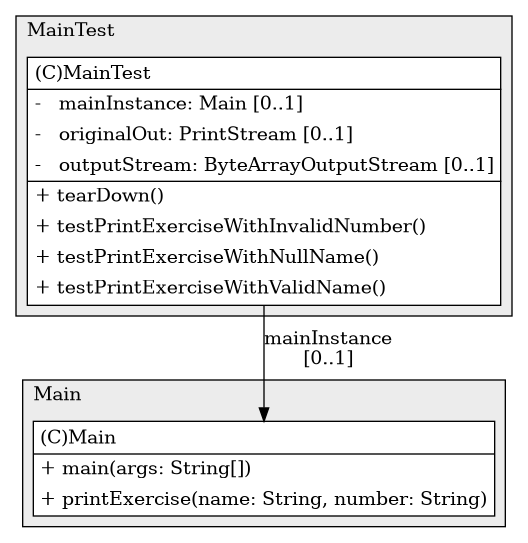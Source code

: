 @startuml

/' diagram meta data start
config=StructureConfiguration;
{
  "projectClassification": {
    "searchMode": "OpenProject", // OpenProject, AllProjects
    "includedProjects": "",
    "pathEndKeywords": "*.impl",
    "isClientPath": "",
    "isClientName": "",
    "isTestPath": "",
    "isTestName": "",
    "isMappingPath": "",
    "isMappingName": "",
    "isDataAccessPath": "",
    "isDataAccessName": "",
    "isDataStructurePath": "",
    "isDataStructureName": "",
    "isInterfaceStructuresPath": "",
    "isInterfaceStructuresName": "",
    "isEntryPointPath": "",
    "isEntryPointName": "",
    "treatFinalFieldsAsMandatory": false
  },
  "graphRestriction": {
    "classPackageExcludeFilter": "",
    "classPackageIncludeFilter": "",
    "classNameExcludeFilter": "",
    "classNameIncludeFilter": "",
    "methodNameExcludeFilter": "",
    "methodNameIncludeFilter": "",
    "removeByInheritance": "", // inheritance/annotation based filtering is done in a second step
    "removeByAnnotation": "",
    "removeByClassPackage": "", // cleanup the graph after inheritance/annotation based filtering is done
    "removeByClassName": "",
    "cutMappings": false,
    "cutEnum": true,
    "cutTests": true,
    "cutClient": true,
    "cutDataAccess": false,
    "cutInterfaceStructures": false,
    "cutDataStructures": false,
    "cutGetterAndSetter": true,
    "cutConstructors": true
  },
  "graphTraversal": {
    "forwardDepth": 6,
    "backwardDepth": 6,
    "classPackageExcludeFilter": "",
    "classPackageIncludeFilter": "",
    "classNameExcludeFilter": "",
    "classNameIncludeFilter": "",
    "methodNameExcludeFilter": "",
    "methodNameIncludeFilter": "",
    "hideMappings": false,
    "hideDataStructures": false,
    "hidePrivateMethods": true,
    "hideInterfaceCalls": true, // indirection: implementation -> interface (is hidden) -> implementation
    "onlyShowApplicationEntryPoints": false, // root node is included
    "useMethodCallsForStructureDiagram": "ForwardOnly" // ForwardOnly, BothDirections, No
  },
  "details": {
    "aggregation": "GroupByClass", // ByClass, GroupByClass, None
    "showClassGenericTypes": true,
    "showMethods": true,
    "showMethodParameterNames": true,
    "showMethodParameterTypes": true,
    "showMethodReturnType": true,
    "showPackageLevels": 2,
    "showDetailedClassStructure": true
  },
  "rootClass": "MainTest",
  "extensionCallbackMethod": "" // qualified.class.name#methodName - signature: public static String method(String)
}
diagram meta data end '/



digraph g {
    rankdir="TB"
    splines=polyline
    

'nodes 
subgraph cluster_2390489 { 
   	label=Main
	labeljust=l
	fillcolor="#ececec"
	style=filled
   
   Main2390489[
	label=<<TABLE BORDER="1" CELLBORDER="0" CELLPADDING="4" CELLSPACING="0">
<TR><TD ALIGN="LEFT" >(C)Main</TD></TR>
<HR/>
<TR><TD ALIGN="LEFT" >+ main(args: String[])</TD></TR>
<TR><TD ALIGN="LEFT" >+ printExercise(name: String, number: String)</TD></TR>
</TABLE>>
	style=filled
	margin=0
	shape=plaintext
	fillcolor="#FFFFFF"
];
} 

subgraph cluster_56204811 { 
   	label=MainTest
	labeljust=l
	fillcolor="#ececec"
	style=filled
   
   MainTest56204811[
	label=<<TABLE BORDER="1" CELLBORDER="0" CELLPADDING="4" CELLSPACING="0">
<TR><TD ALIGN="LEFT" >(C)MainTest</TD></TR>
<HR/>
<TR><TD ALIGN="LEFT" >-   mainInstance: Main [0..1]</TD></TR>
<TR><TD ALIGN="LEFT" >-   originalOut: PrintStream [0..1]</TD></TR>
<TR><TD ALIGN="LEFT" >-   outputStream: ByteArrayOutputStream [0..1]</TD></TR>
<HR/>
<TR><TD ALIGN="LEFT" >+ tearDown()</TD></TR>
<TR><TD ALIGN="LEFT" >+ testPrintExerciseWithInvalidNumber()</TD></TR>
<TR><TD ALIGN="LEFT" >+ testPrintExerciseWithNullName()</TD></TR>
<TR><TD ALIGN="LEFT" >+ testPrintExerciseWithValidName()</TD></TR>
</TABLE>>
	style=filled
	margin=0
	shape=plaintext
	fillcolor="#FFFFFF"
];
} 

'edges    
MainTest56204811 -> Main2390489[label="mainInstance
[0..1]"];
    
}
@enduml